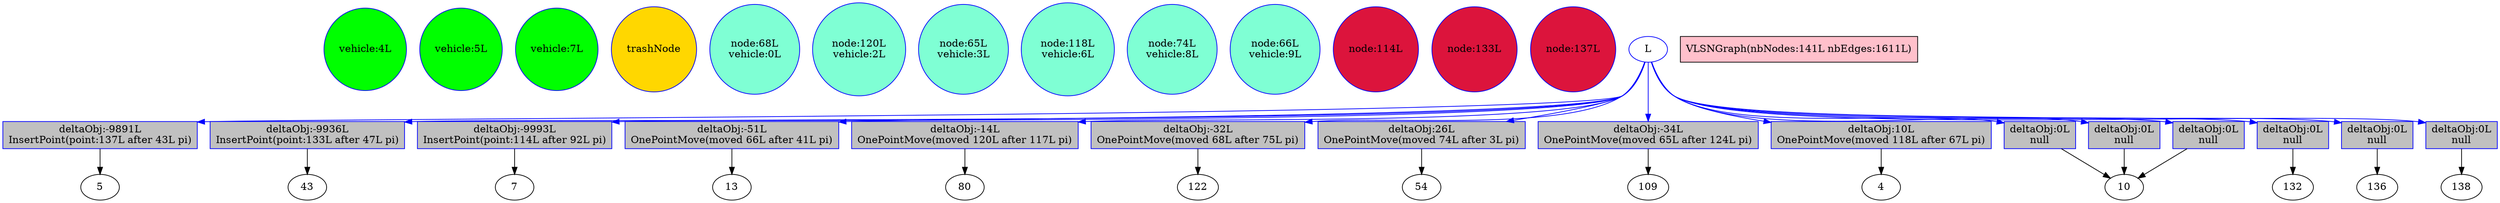 ##Command to produce the output: "neato -Tpng thisfile > thisfile.png"
digraph VLSNGraph {
	"4L" [shape=circle,style=filled,fillcolor=green,color=blue, label = "vehicle:4L"] ;
	"5L" [shape=circle,style=filled,fillcolor=green,color=blue, label = "vehicle:5L"] ;
	"7L" [shape=circle,style=filled,fillcolor=green,color=blue, label = "vehicle:7L"] ;
	"10L" [shape=circle,style=filled,fillcolor=gold,color=blue, label = trashNode] ;
	"13L" [shape=circle,style=filled,fillcolor=aquamarine,color=blue, label = "node:68L\nvehicle:0L"] ;
	"43L" [shape=circle,style=filled,fillcolor=aquamarine,color=blue, label = "node:120L\nvehicle:2L"] ;
	"54L" [shape=circle,style=filled,fillcolor=aquamarine,color=blue, label = "node:65L\nvehicle:3L"] ;
	"80L" [shape=circle,style=filled,fillcolor=aquamarine,color=blue, label = "node:118L\nvehicle:6L"] ;
	"109L" [shape=circle,style=filled,fillcolor=aquamarine,color=blue, label = "node:74L\nvehicle:8L"] ;
	"122L" [shape=circle,style=filled,fillcolor=aquamarine,color=blue, label = "node:66L\nvehicle:9L"] ;
	"132L" [shape=circle,style=filled,fillcolor=crimson,color=blue, label = "node:114L"] ;
	"136L" [shape=circle,style=filled,fillcolor=crimson,color=blue, label = "node:133L"] ;
	"138L" [shape=circle,style=filled,fillcolor=crimson,color=blue, label = "node:137L"] ;
	"Edge52" [shape=rectangle,style=filled,fillcolor=gray, label="deltaObj:-9891L\nInsertPoint(point:137L after 43L pi)" color=blue] ; 138L -> "Edge52"[color=blue];"Edge52" -> 5L[color=blue];
	"Edge161" [shape=rectangle,style=filled,fillcolor=gray, label="deltaObj:-9936L\nInsertPoint(point:133L after 47L pi)" color=blue] ; 136L -> "Edge161"[color=blue];"Edge161" -> 43L[color=blue];
	"Edge165" [shape=rectangle,style=filled,fillcolor=gray, label="deltaObj:-9993L\nInsertPoint(point:114L after 92L pi)" color=blue] ; 132L -> "Edge165"[color=blue];"Edge165" -> 7L[color=blue];
	"Edge404" [shape=rectangle,style=filled,fillcolor=gray, label="deltaObj:-51L\nOnePointMove(moved 66L after 41L pi)" color=blue] ; 122L -> "Edge404"[color=blue];"Edge404" -> 13L[color=blue];
	"Edge836" [shape=rectangle,style=filled,fillcolor=gray, label="deltaObj:-14L\nOnePointMove(moved 120L after 117L pi)" color=blue] ; 43L -> "Edge836"[color=blue];"Edge836" -> 80L[color=blue];
	"Edge892" [shape=rectangle,style=filled,fillcolor=gray, label="deltaObj:-32L\nOnePointMove(moved 68L after 75L pi)" color=blue] ; 13L -> "Edge892"[color=blue];"Edge892" -> 122L[color=blue];
	"Edge1213" [shape=rectangle,style=filled,fillcolor=gray, label="deltaObj:26L\nOnePointMove(moved 74L after 3L pi)" color=blue] ; 109L -> "Edge1213"[color=blue];"Edge1213" -> 54L[color=blue];
	"Edge1294" [shape=rectangle,style=filled,fillcolor=gray, label="deltaObj:-34L\nOnePointMove(moved 65L after 124L pi)" color=blue] ; 54L -> "Edge1294"[color=blue];"Edge1294" -> 109L[color=blue];
	"Edge1367" [shape=rectangle,style=filled,fillcolor=gray, label="deltaObj:10L\nOnePointMove(moved 118L after 67L pi)" color=blue] ; 80L -> "Edge1367"[color=blue];"Edge1367" -> 4L[color=blue];
	"Edge1591" [shape=rectangle,style=filled,fillcolor=gray, label="deltaObj:0L\nnull" color=blue] ; 4L -> "Edge1591"[color=blue];"Edge1591" -> 10L[color=blue];
	"Edge1592" [shape=rectangle,style=filled,fillcolor=gray, label="deltaObj:0L\nnull" color=blue] ; 5L -> "Edge1592"[color=blue];"Edge1592" -> 10L[color=blue];
	"Edge1594" [shape=rectangle,style=filled,fillcolor=gray, label="deltaObj:0L\nnull" color=blue] ; 7L -> "Edge1594"[color=blue];"Edge1594" -> 10L[color=blue];
	"Edge1602" [shape=rectangle,style=filled,fillcolor=gray, label="deltaObj:0L\nnull" color=blue] ; 10L -> "Edge1602"[color=blue];"Edge1602" -> 132L[color=blue];
	"Edge1606" [shape=rectangle,style=filled,fillcolor=gray, label="deltaObj:0L\nnull" color=blue] ; 10L -> "Edge1606"[color=blue];"Edge1606" -> 136L[color=blue];
	"Edge1608" [shape=rectangle,style=filled,fillcolor=gray, label="deltaObj:0L\nnull" color=blue] ; 10L -> "Edge1608"[color=blue];"Edge1608" -> 138L[color=blue];
	legend[shape=rectangle,style=filled,fillcolor=pink,color=black,label = "VLSNGraph(nbNodes:141L nbEdges:1611L)"] ;
	overlap=false
	fontsize=12L;
}